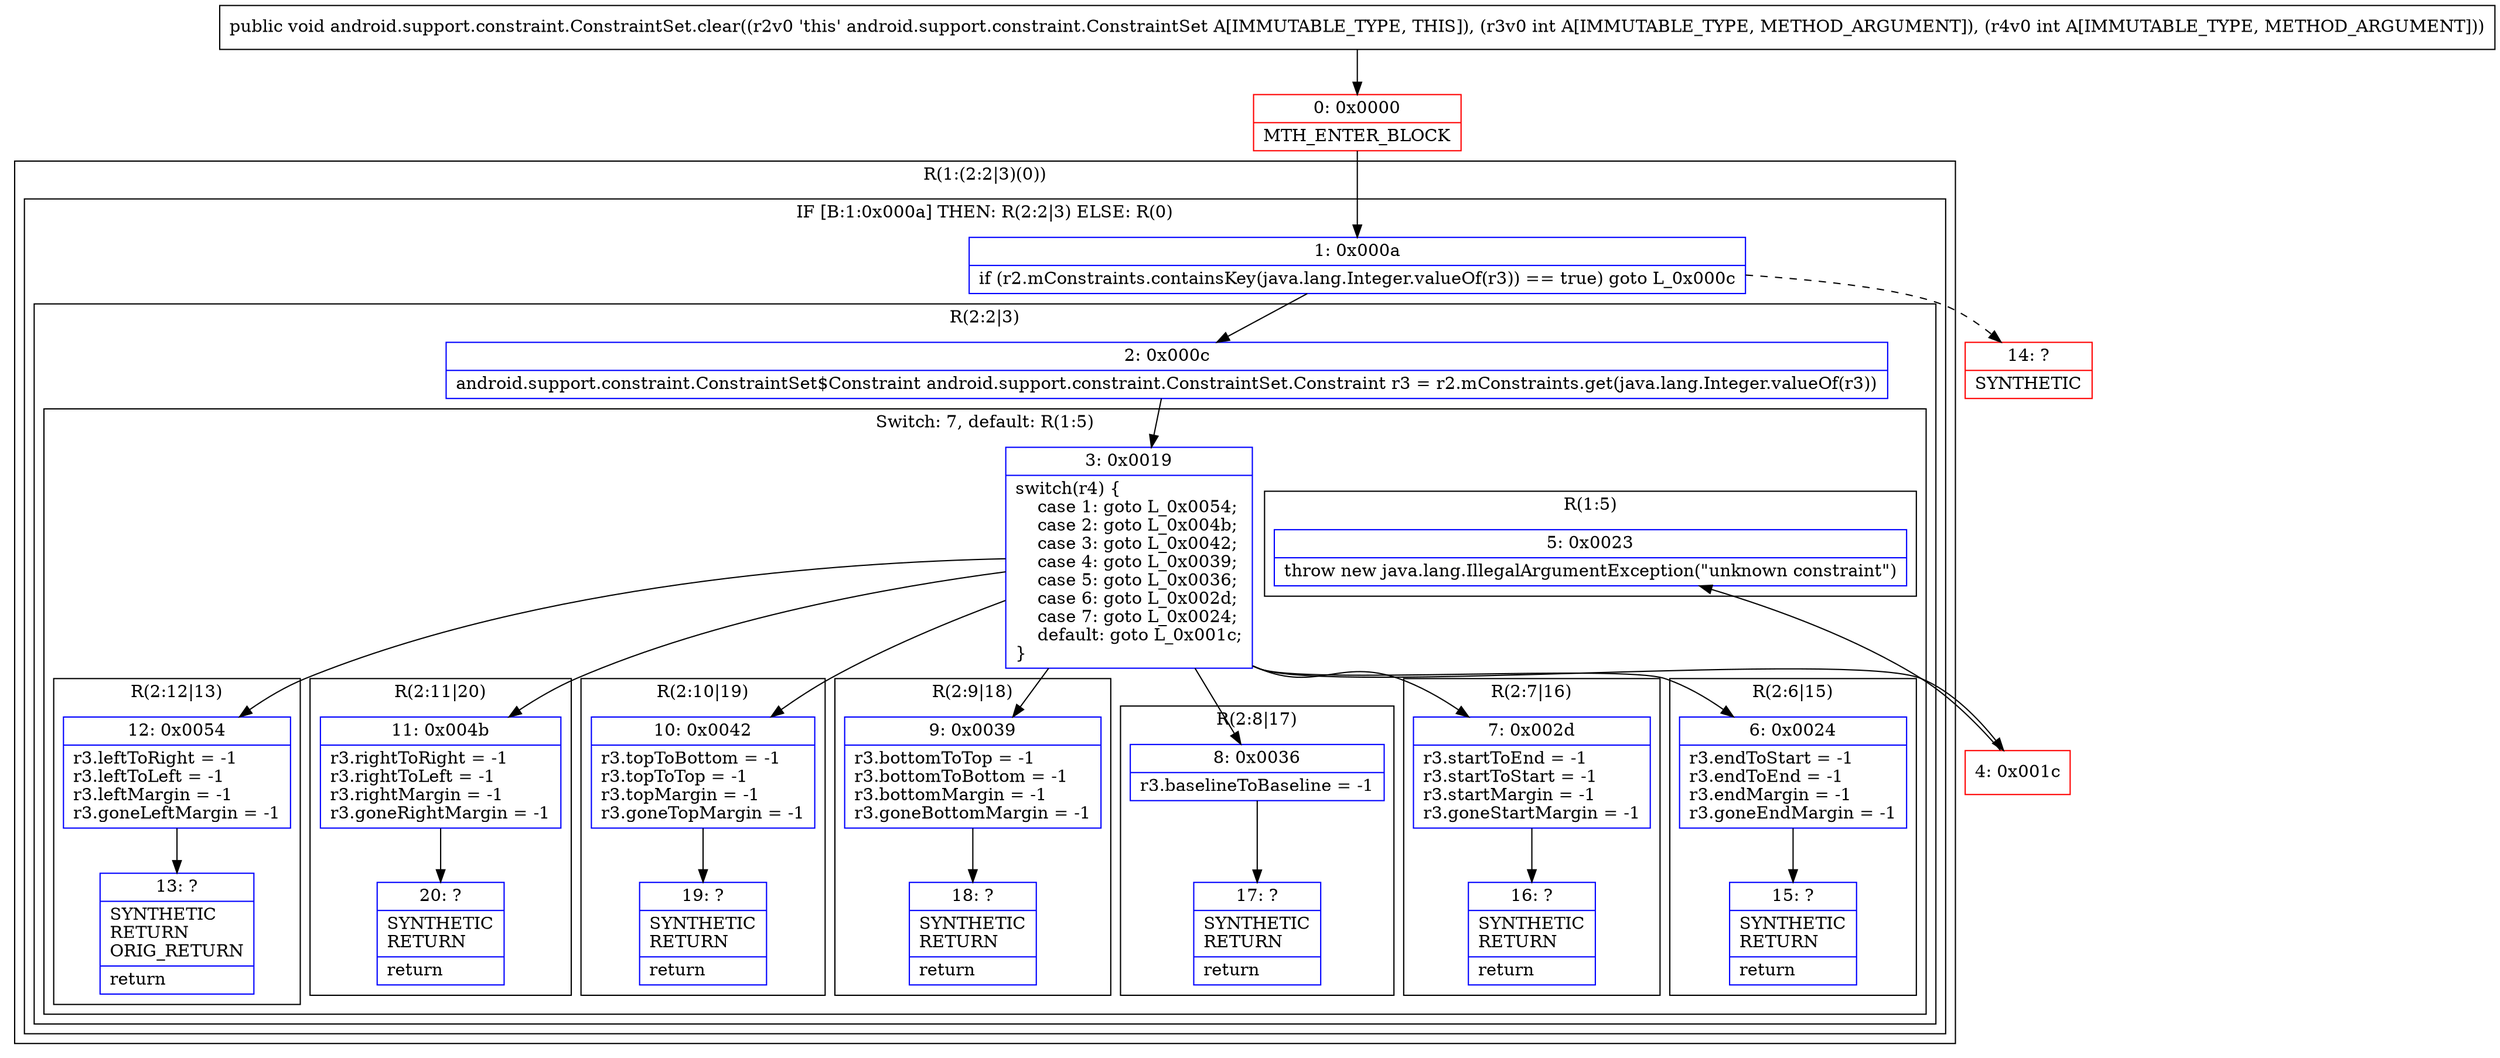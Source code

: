 digraph "CFG forandroid.support.constraint.ConstraintSet.clear(II)V" {
subgraph cluster_Region_14033624 {
label = "R(1:(2:2|3)(0))";
node [shape=record,color=blue];
subgraph cluster_IfRegion_93645317 {
label = "IF [B:1:0x000a] THEN: R(2:2|3) ELSE: R(0)";
node [shape=record,color=blue];
Node_1 [shape=record,label="{1\:\ 0x000a|if (r2.mConstraints.containsKey(java.lang.Integer.valueOf(r3)) == true) goto L_0x000c\l}"];
subgraph cluster_Region_283788851 {
label = "R(2:2|3)";
node [shape=record,color=blue];
Node_2 [shape=record,label="{2\:\ 0x000c|android.support.constraint.ConstraintSet$Constraint android.support.constraint.ConstraintSet.Constraint r3 = r2.mConstraints.get(java.lang.Integer.valueOf(r3))\l}"];
subgraph cluster_SwitchRegion_1998281078 {
label = "Switch: 7, default: R(1:5)";
node [shape=record,color=blue];
Node_3 [shape=record,label="{3\:\ 0x0019|switch(r4) \{\l    case 1: goto L_0x0054;\l    case 2: goto L_0x004b;\l    case 3: goto L_0x0042;\l    case 4: goto L_0x0039;\l    case 5: goto L_0x0036;\l    case 6: goto L_0x002d;\l    case 7: goto L_0x0024;\l    default: goto L_0x001c;\l\}\l}"];
subgraph cluster_Region_343467962 {
label = "R(2:12|13)";
node [shape=record,color=blue];
Node_12 [shape=record,label="{12\:\ 0x0054|r3.leftToRight = \-1\lr3.leftToLeft = \-1\lr3.leftMargin = \-1\lr3.goneLeftMargin = \-1\l}"];
Node_13 [shape=record,label="{13\:\ ?|SYNTHETIC\lRETURN\lORIG_RETURN\l|return\l}"];
}
subgraph cluster_Region_1416336037 {
label = "R(2:11|20)";
node [shape=record,color=blue];
Node_11 [shape=record,label="{11\:\ 0x004b|r3.rightToRight = \-1\lr3.rightToLeft = \-1\lr3.rightMargin = \-1\lr3.goneRightMargin = \-1\l}"];
Node_20 [shape=record,label="{20\:\ ?|SYNTHETIC\lRETURN\l|return\l}"];
}
subgraph cluster_Region_819569577 {
label = "R(2:10|19)";
node [shape=record,color=blue];
Node_10 [shape=record,label="{10\:\ 0x0042|r3.topToBottom = \-1\lr3.topToTop = \-1\lr3.topMargin = \-1\lr3.goneTopMargin = \-1\l}"];
Node_19 [shape=record,label="{19\:\ ?|SYNTHETIC\lRETURN\l|return\l}"];
}
subgraph cluster_Region_1916837983 {
label = "R(2:9|18)";
node [shape=record,color=blue];
Node_9 [shape=record,label="{9\:\ 0x0039|r3.bottomToTop = \-1\lr3.bottomToBottom = \-1\lr3.bottomMargin = \-1\lr3.goneBottomMargin = \-1\l}"];
Node_18 [shape=record,label="{18\:\ ?|SYNTHETIC\lRETURN\l|return\l}"];
}
subgraph cluster_Region_559340698 {
label = "R(2:8|17)";
node [shape=record,color=blue];
Node_8 [shape=record,label="{8\:\ 0x0036|r3.baselineToBaseline = \-1\l}"];
Node_17 [shape=record,label="{17\:\ ?|SYNTHETIC\lRETURN\l|return\l}"];
}
subgraph cluster_Region_690003119 {
label = "R(2:7|16)";
node [shape=record,color=blue];
Node_7 [shape=record,label="{7\:\ 0x002d|r3.startToEnd = \-1\lr3.startToStart = \-1\lr3.startMargin = \-1\lr3.goneStartMargin = \-1\l}"];
Node_16 [shape=record,label="{16\:\ ?|SYNTHETIC\lRETURN\l|return\l}"];
}
subgraph cluster_Region_1410967241 {
label = "R(2:6|15)";
node [shape=record,color=blue];
Node_6 [shape=record,label="{6\:\ 0x0024|r3.endToStart = \-1\lr3.endToEnd = \-1\lr3.endMargin = \-1\lr3.goneEndMargin = \-1\l}"];
Node_15 [shape=record,label="{15\:\ ?|SYNTHETIC\lRETURN\l|return\l}"];
}
subgraph cluster_Region_495743487 {
label = "R(1:5)";
node [shape=record,color=blue];
Node_5 [shape=record,label="{5\:\ 0x0023|throw new java.lang.IllegalArgumentException(\"unknown constraint\")\l}"];
}
}
}
subgraph cluster_Region_746410100 {
label = "R(0)";
node [shape=record,color=blue];
}
}
}
Node_0 [shape=record,color=red,label="{0\:\ 0x0000|MTH_ENTER_BLOCK\l}"];
Node_4 [shape=record,color=red,label="{4\:\ 0x001c}"];
Node_14 [shape=record,color=red,label="{14\:\ ?|SYNTHETIC\l}"];
MethodNode[shape=record,label="{public void android.support.constraint.ConstraintSet.clear((r2v0 'this' android.support.constraint.ConstraintSet A[IMMUTABLE_TYPE, THIS]), (r3v0 int A[IMMUTABLE_TYPE, METHOD_ARGUMENT]), (r4v0 int A[IMMUTABLE_TYPE, METHOD_ARGUMENT])) }"];
MethodNode -> Node_0;
Node_1 -> Node_2;
Node_1 -> Node_14[style=dashed];
Node_2 -> Node_3;
Node_3 -> Node_4;
Node_3 -> Node_6;
Node_3 -> Node_7;
Node_3 -> Node_8;
Node_3 -> Node_9;
Node_3 -> Node_10;
Node_3 -> Node_11;
Node_3 -> Node_12;
Node_12 -> Node_13;
Node_11 -> Node_20;
Node_10 -> Node_19;
Node_9 -> Node_18;
Node_8 -> Node_17;
Node_7 -> Node_16;
Node_6 -> Node_15;
Node_0 -> Node_1;
Node_4 -> Node_5;
}

